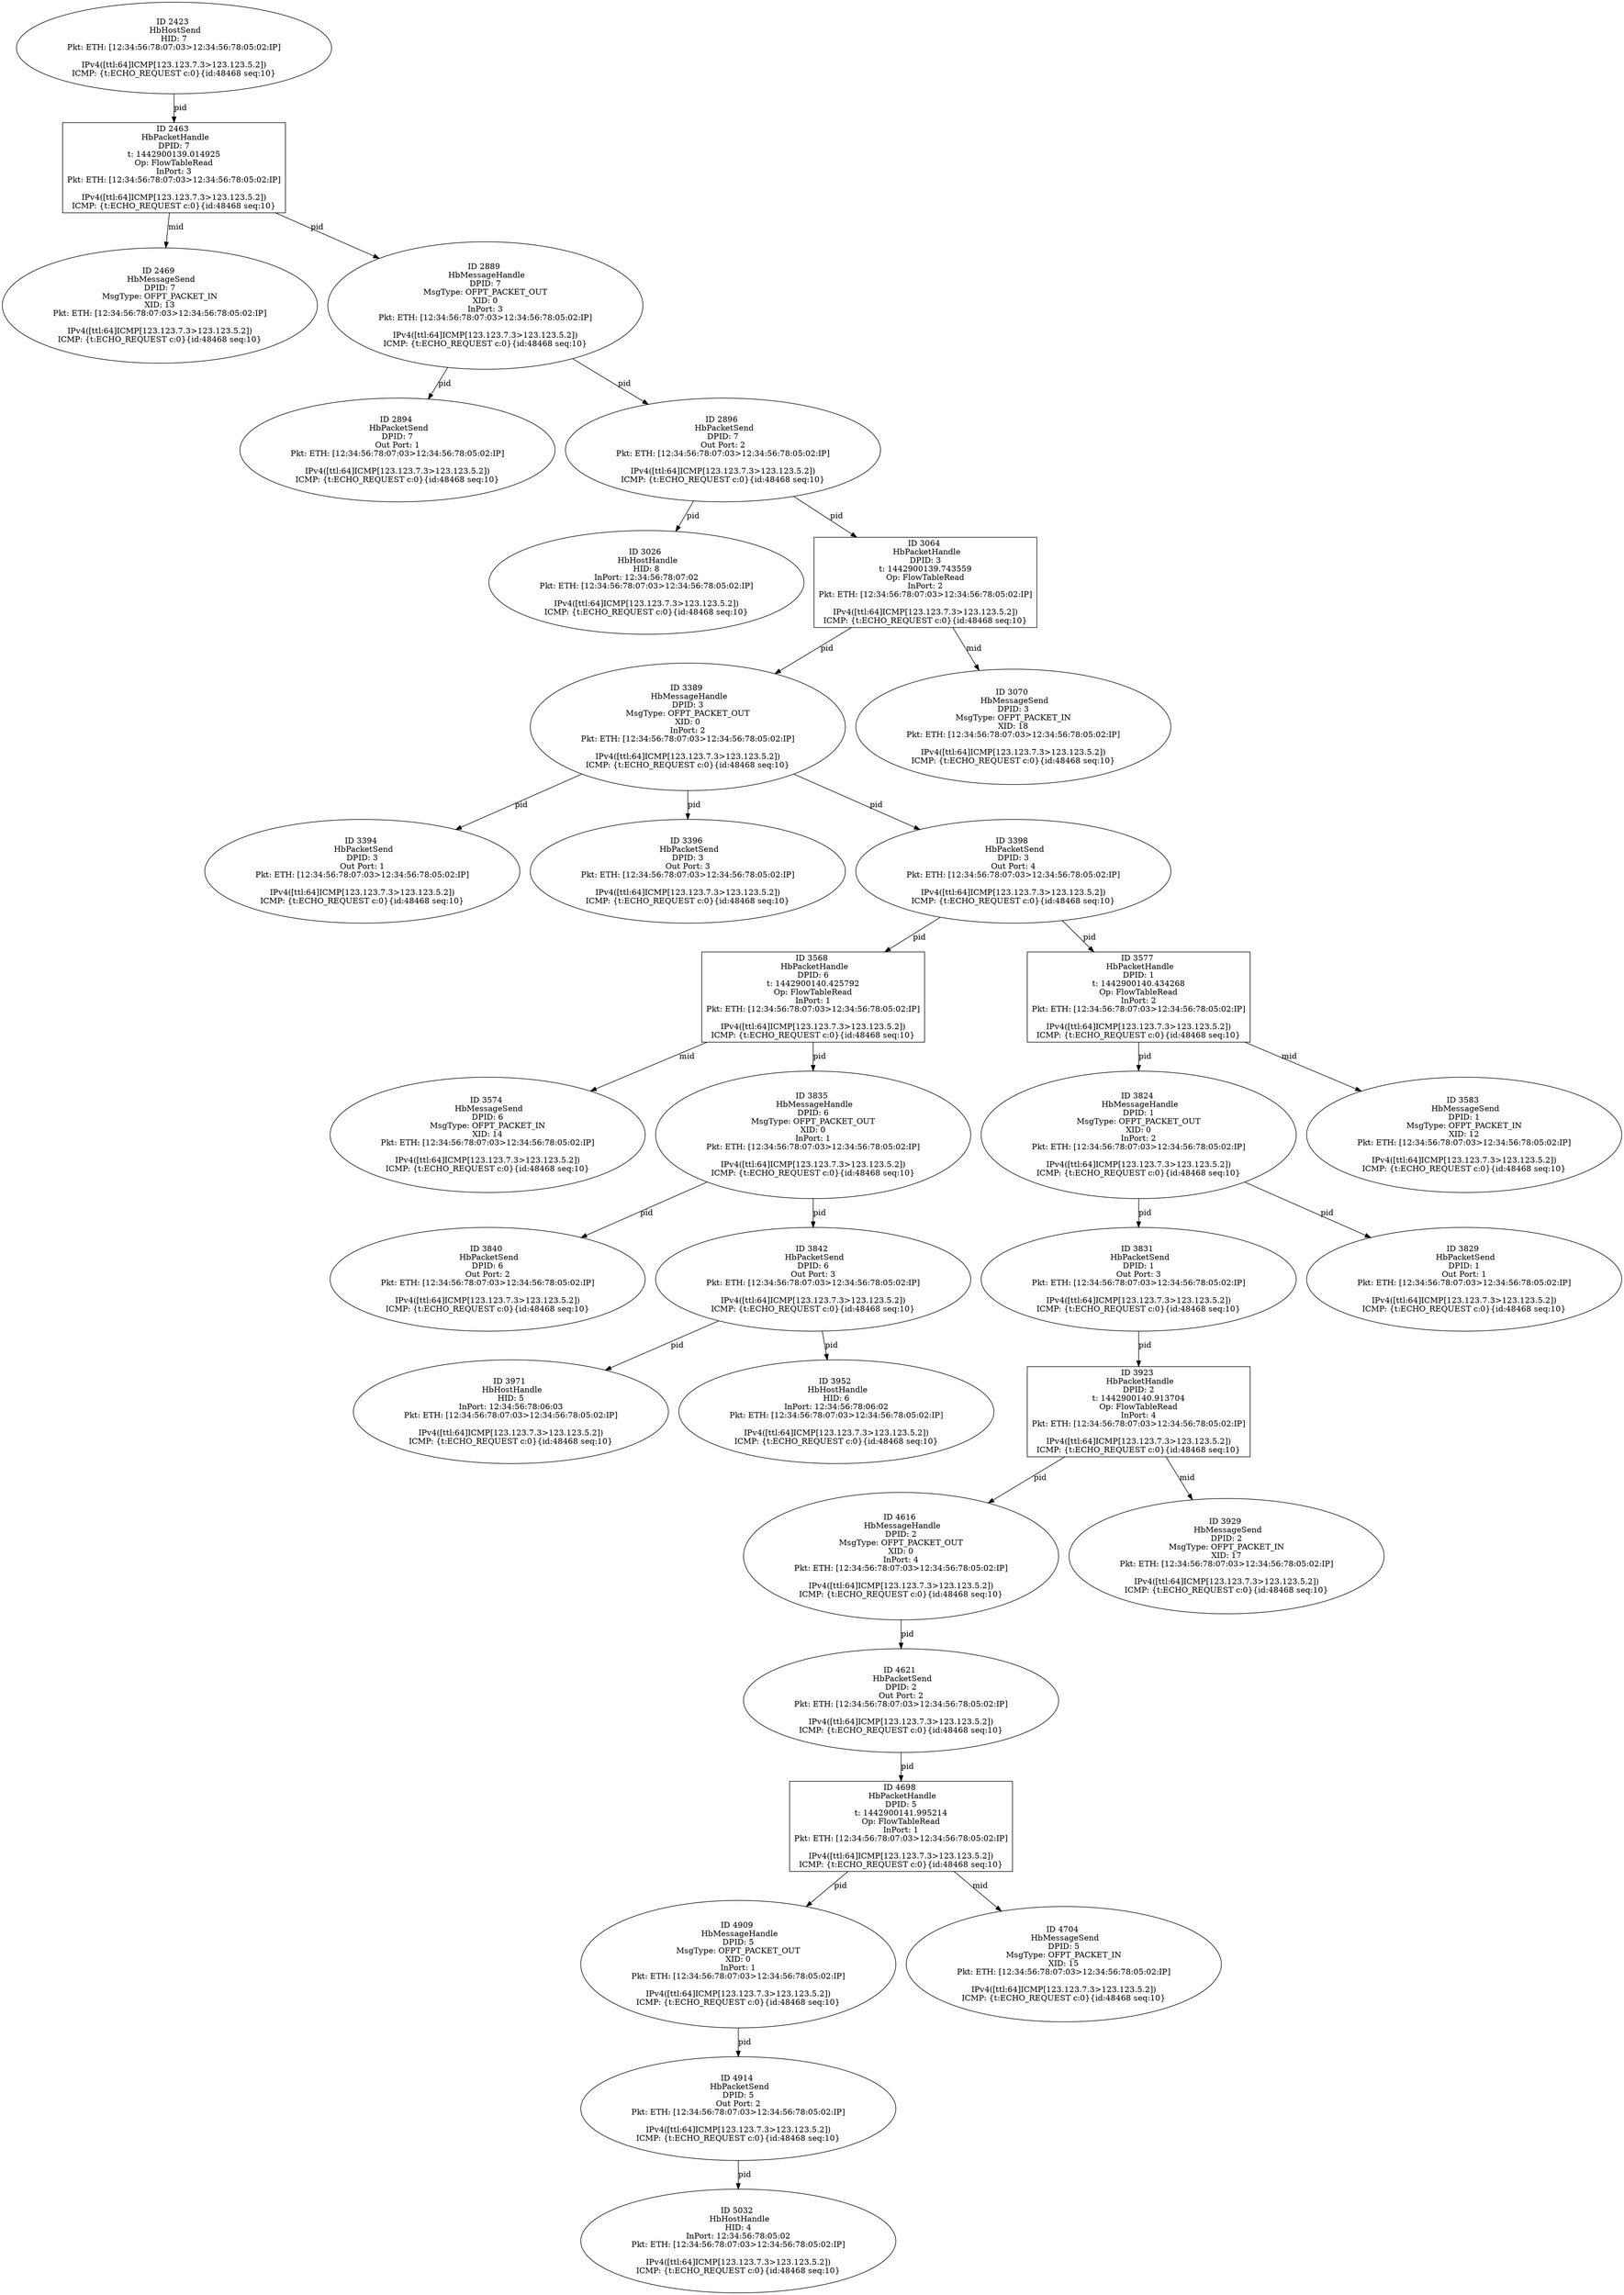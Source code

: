 strict digraph G {
3840 [shape=oval, event=<hb_events.HbPacketSend object at 0x108551710>, label="ID 3840 
 HbPacketSend
DPID: 6
Out Port: 2
Pkt: ETH: [12:34:56:78:07:03>12:34:56:78:05:02:IP]

IPv4([ttl:64]ICMP[123.123.7.3>123.123.5.2])
ICMP: {t:ECHO_REQUEST c:0}{id:48468 seq:10}"];
3842 [shape=oval, event=<hb_events.HbPacketSend object at 0x108551cd0>, label="ID 3842 
 HbPacketSend
DPID: 6
Out Port: 3
Pkt: ETH: [12:34:56:78:07:03>12:34:56:78:05:02:IP]

IPv4([ttl:64]ICMP[123.123.7.3>123.123.5.2])
ICMP: {t:ECHO_REQUEST c:0}{id:48468 seq:10}"];
3971 [shape=oval, event=<hb_events.HbHostHandle object at 0x108600c10>, label="ID 3971 
 HbHostHandle
HID: 5
InPort: 12:34:56:78:06:03
Pkt: ETH: [12:34:56:78:07:03>12:34:56:78:05:02:IP]

IPv4([ttl:64]ICMP[123.123.7.3>123.123.5.2])
ICMP: {t:ECHO_REQUEST c:0}{id:48468 seq:10}"];
4616 [shape=oval, event=<hb_events.HbMessageHandle object at 0x108981690>, label="ID 4616 
 HbMessageHandle
DPID: 2
MsgType: OFPT_PACKET_OUT
XID: 0
InPort: 4
Pkt: ETH: [12:34:56:78:07:03>12:34:56:78:05:02:IP]

IPv4([ttl:64]ICMP[123.123.7.3>123.123.5.2])
ICMP: {t:ECHO_REQUEST c:0}{id:48468 seq:10}"];
4621 [shape=oval, event=<hb_events.HbPacketSend object at 0x108981950>, label="ID 4621 
 HbPacketSend
DPID: 2
Out Port: 2
Pkt: ETH: [12:34:56:78:07:03>12:34:56:78:05:02:IP]

IPv4([ttl:64]ICMP[123.123.7.3>123.123.5.2])
ICMP: {t:ECHO_REQUEST c:0}{id:48468 seq:10}"];
3568 [shape=box, event=<hb_events.HbPacketHandle object at 0x108425790>, label="ID 3568 
 HbPacketHandle
DPID: 6
t: 1442900140.425792
Op: FlowTableRead
InPort: 1
Pkt: ETH: [12:34:56:78:07:03>12:34:56:78:05:02:IP]

IPv4([ttl:64]ICMP[123.123.7.3>123.123.5.2])
ICMP: {t:ECHO_REQUEST c:0}{id:48468 seq:10}"];
2463 [shape=box, event=<hb_events.HbPacketHandle object at 0x107ce9990>, label="ID 2463 
 HbPacketHandle
DPID: 7
t: 1442900139.014925
Op: FlowTableRead
InPort: 3
Pkt: ETH: [12:34:56:78:07:03>12:34:56:78:05:02:IP]

IPv4([ttl:64]ICMP[123.123.7.3>123.123.5.2])
ICMP: {t:ECHO_REQUEST c:0}{id:48468 seq:10}"];
3824 [shape=oval, event=<hb_events.HbMessageHandle object at 0x10852d790>, label="ID 3824 
 HbMessageHandle
DPID: 1
MsgType: OFPT_PACKET_OUT
XID: 0
InPort: 2
Pkt: ETH: [12:34:56:78:07:03>12:34:56:78:05:02:IP]

IPv4([ttl:64]ICMP[123.123.7.3>123.123.5.2])
ICMP: {t:ECHO_REQUEST c:0}{id:48468 seq:10}"];
2469 [shape=oval, event=<hb_events.HbMessageSend object at 0x107cf5610>, label="ID 2469 
 HbMessageSend
DPID: 7
MsgType: OFPT_PACKET_IN
XID: 13
Pkt: ETH: [12:34:56:78:07:03>12:34:56:78:05:02:IP]

IPv4([ttl:64]ICMP[123.123.7.3>123.123.5.2])
ICMP: {t:ECHO_REQUEST c:0}{id:48468 seq:10}"];
5032 [shape=oval, event=<hb_events.HbHostHandle object at 0x108be59d0>, label="ID 5032 
 HbHostHandle
HID: 4
InPort: 12:34:56:78:05:02
Pkt: ETH: [12:34:56:78:07:03>12:34:56:78:05:02:IP]

IPv4([ttl:64]ICMP[123.123.7.3>123.123.5.2])
ICMP: {t:ECHO_REQUEST c:0}{id:48468 seq:10}"];
4909 [shape=oval, event=<hb_events.HbMessageHandle object at 0x108b1fe50>, label="ID 4909 
 HbMessageHandle
DPID: 5
MsgType: OFPT_PACKET_OUT
XID: 0
InPort: 1
Pkt: ETH: [12:34:56:78:07:03>12:34:56:78:05:02:IP]

IPv4([ttl:64]ICMP[123.123.7.3>123.123.5.2])
ICMP: {t:ECHO_REQUEST c:0}{id:48468 seq:10}"];
4914 [shape=oval, event=<hb_events.HbPacketSend object at 0x108b1f7d0>, label="ID 4914 
 HbPacketSend
DPID: 5
Out Port: 2
Pkt: ETH: [12:34:56:78:07:03>12:34:56:78:05:02:IP]

IPv4([ttl:64]ICMP[123.123.7.3>123.123.5.2])
ICMP: {t:ECHO_REQUEST c:0}{id:48468 seq:10}"];
3389 [shape=oval, event=<hb_events.HbMessageHandle object at 0x108241150>, label="ID 3389 
 HbMessageHandle
DPID: 3
MsgType: OFPT_PACKET_OUT
XID: 0
InPort: 2
Pkt: ETH: [12:34:56:78:07:03>12:34:56:78:05:02:IP]

IPv4([ttl:64]ICMP[123.123.7.3>123.123.5.2])
ICMP: {t:ECHO_REQUEST c:0}{id:48468 seq:10}"];
3394 [shape=oval, event=<hb_events.HbPacketSend object at 0x1082bf110>, label="ID 3394 
 HbPacketSend
DPID: 3
Out Port: 1
Pkt: ETH: [12:34:56:78:07:03>12:34:56:78:05:02:IP]

IPv4([ttl:64]ICMP[123.123.7.3>123.123.5.2])
ICMP: {t:ECHO_REQUEST c:0}{id:48468 seq:10}"];
3396 [shape=oval, event=<hb_events.HbPacketSend object at 0x1082bf350>, label="ID 3396 
 HbPacketSend
DPID: 3
Out Port: 3
Pkt: ETH: [12:34:56:78:07:03>12:34:56:78:05:02:IP]

IPv4([ttl:64]ICMP[123.123.7.3>123.123.5.2])
ICMP: {t:ECHO_REQUEST c:0}{id:48468 seq:10}"];
3398 [shape=oval, event=<hb_events.HbPacketSend object at 0x1082bf590>, label="ID 3398 
 HbPacketSend
DPID: 3
Out Port: 4
Pkt: ETH: [12:34:56:78:07:03>12:34:56:78:05:02:IP]

IPv4([ttl:64]ICMP[123.123.7.3>123.123.5.2])
ICMP: {t:ECHO_REQUEST c:0}{id:48468 seq:10}"];
2889 [shape=oval, event=<hb_events.HbMessageHandle object at 0x108103850>, label="ID 2889 
 HbMessageHandle
DPID: 7
MsgType: OFPT_PACKET_OUT
XID: 0
InPort: 3
Pkt: ETH: [12:34:56:78:07:03>12:34:56:78:05:02:IP]

IPv4([ttl:64]ICMP[123.123.7.3>123.123.5.2])
ICMP: {t:ECHO_REQUEST c:0}{id:48468 seq:10}"];
3831 [shape=oval, event=<hb_events.HbPacketSend object at 0x10857af90>, label="ID 3831 
 HbPacketSend
DPID: 1
Out Port: 3
Pkt: ETH: [12:34:56:78:07:03>12:34:56:78:05:02:IP]

IPv4([ttl:64]ICMP[123.123.7.3>123.123.5.2])
ICMP: {t:ECHO_REQUEST c:0}{id:48468 seq:10}"];
2894 [shape=oval, event=<hb_events.HbPacketSend object at 0x108103990>, label="ID 2894 
 HbPacketSend
DPID: 7
Out Port: 1
Pkt: ETH: [12:34:56:78:07:03>12:34:56:78:05:02:IP]

IPv4([ttl:64]ICMP[123.123.7.3>123.123.5.2])
ICMP: {t:ECHO_REQUEST c:0}{id:48468 seq:10}"];
2896 [shape=oval, event=<hb_events.HbPacketSend object at 0x108124cd0>, label="ID 2896 
 HbPacketSend
DPID: 7
Out Port: 2
Pkt: ETH: [12:34:56:78:07:03>12:34:56:78:05:02:IP]

IPv4([ttl:64]ICMP[123.123.7.3>123.123.5.2])
ICMP: {t:ECHO_REQUEST c:0}{id:48468 seq:10}"];
3026 [shape=oval, event=<hb_events.HbHostHandle object at 0x108185150>, label="ID 3026 
 HbHostHandle
HID: 8
InPort: 12:34:56:78:07:02
Pkt: ETH: [12:34:56:78:07:03>12:34:56:78:05:02:IP]

IPv4([ttl:64]ICMP[123.123.7.3>123.123.5.2])
ICMP: {t:ECHO_REQUEST c:0}{id:48468 seq:10}"];
3923 [shape=box, event=<hb_events.HbPacketHandle object at 0x108597090>, label="ID 3923 
 HbPacketHandle
DPID: 2
t: 1442900140.913704
Op: FlowTableRead
InPort: 4
Pkt: ETH: [12:34:56:78:07:03>12:34:56:78:05:02:IP]

IPv4([ttl:64]ICMP[123.123.7.3>123.123.5.2])
ICMP: {t:ECHO_REQUEST c:0}{id:48468 seq:10}"];
3929 [shape=oval, event=<hb_events.HbMessageSend object at 0x108597890>, label="ID 3929 
 HbMessageSend
DPID: 2
MsgType: OFPT_PACKET_IN
XID: 17
Pkt: ETH: [12:34:56:78:07:03>12:34:56:78:05:02:IP]

IPv4([ttl:64]ICMP[123.123.7.3>123.123.5.2])
ICMP: {t:ECHO_REQUEST c:0}{id:48468 seq:10}"];
4698 [shape=box, event=<hb_events.HbPacketHandle object at 0x1089daf50>, label="ID 4698 
 HbPacketHandle
DPID: 5
t: 1442900141.995214
Op: FlowTableRead
InPort: 1
Pkt: ETH: [12:34:56:78:07:03>12:34:56:78:05:02:IP]

IPv4([ttl:64]ICMP[123.123.7.3>123.123.5.2])
ICMP: {t:ECHO_REQUEST c:0}{id:48468 seq:10}"];
4704 [shape=oval, event=<hb_events.HbMessageSend object at 0x1089e06d0>, label="ID 4704 
 HbMessageSend
DPID: 5
MsgType: OFPT_PACKET_IN
XID: 15
Pkt: ETH: [12:34:56:78:07:03>12:34:56:78:05:02:IP]

IPv4([ttl:64]ICMP[123.123.7.3>123.123.5.2])
ICMP: {t:ECHO_REQUEST c:0}{id:48468 seq:10}"];
3952 [shape=oval, event=<hb_events.HbHostHandle object at 0x1085e3a10>, label="ID 3952 
 HbHostHandle
HID: 6
InPort: 12:34:56:78:06:02
Pkt: ETH: [12:34:56:78:07:03>12:34:56:78:05:02:IP]

IPv4([ttl:64]ICMP[123.123.7.3>123.123.5.2])
ICMP: {t:ECHO_REQUEST c:0}{id:48468 seq:10}"];
3829 [shape=oval, event=<hb_events.HbPacketSend object at 0x108567b50>, label="ID 3829 
 HbPacketSend
DPID: 1
Out Port: 1
Pkt: ETH: [12:34:56:78:07:03>12:34:56:78:05:02:IP]

IPv4([ttl:64]ICMP[123.123.7.3>123.123.5.2])
ICMP: {t:ECHO_REQUEST c:0}{id:48468 seq:10}"];
3574 [shape=oval, event=<hb_events.HbMessageSend object at 0x108431d90>, label="ID 3574 
 HbMessageSend
DPID: 6
MsgType: OFPT_PACKET_IN
XID: 14
Pkt: ETH: [12:34:56:78:07:03>12:34:56:78:05:02:IP]

IPv4([ttl:64]ICMP[123.123.7.3>123.123.5.2])
ICMP: {t:ECHO_REQUEST c:0}{id:48468 seq:10}"];
2423 [shape=oval, event=<hb_events.HbHostSend object at 0x107cdbb10>, label="ID 2423 
 HbHostSend
HID: 7
Pkt: ETH: [12:34:56:78:07:03>12:34:56:78:05:02:IP]

IPv4([ttl:64]ICMP[123.123.7.3>123.123.5.2])
ICMP: {t:ECHO_REQUEST c:0}{id:48468 seq:10}"];
3064 [shape=box, event=<hb_events.HbPacketHandle object at 0x1081e02d0>, label="ID 3064 
 HbPacketHandle
DPID: 3
t: 1442900139.743559
Op: FlowTableRead
InPort: 2
Pkt: ETH: [12:34:56:78:07:03>12:34:56:78:05:02:IP]

IPv4([ttl:64]ICMP[123.123.7.3>123.123.5.2])
ICMP: {t:ECHO_REQUEST c:0}{id:48468 seq:10}"];
3577 [shape=box, event=<hb_events.HbPacketHandle object at 0x108431b90>, label="ID 3577 
 HbPacketHandle
DPID: 1
t: 1442900140.434268
Op: FlowTableRead
InPort: 2
Pkt: ETH: [12:34:56:78:07:03>12:34:56:78:05:02:IP]

IPv4([ttl:64]ICMP[123.123.7.3>123.123.5.2])
ICMP: {t:ECHO_REQUEST c:0}{id:48468 seq:10}"];
3835 [shape=oval, event=<hb_events.HbMessageHandle object at 0x1085511d0>, label="ID 3835 
 HbMessageHandle
DPID: 6
MsgType: OFPT_PACKET_OUT
XID: 0
InPort: 1
Pkt: ETH: [12:34:56:78:07:03>12:34:56:78:05:02:IP]

IPv4([ttl:64]ICMP[123.123.7.3>123.123.5.2])
ICMP: {t:ECHO_REQUEST c:0}{id:48468 seq:10}"];
3070 [shape=oval, event=<hb_events.HbMessageSend object at 0x1081f4950>, label="ID 3070 
 HbMessageSend
DPID: 3
MsgType: OFPT_PACKET_IN
XID: 18
Pkt: ETH: [12:34:56:78:07:03>12:34:56:78:05:02:IP]

IPv4([ttl:64]ICMP[123.123.7.3>123.123.5.2])
ICMP: {t:ECHO_REQUEST c:0}{id:48468 seq:10}"];
3583 [shape=oval, event=<hb_events.HbMessageSend object at 0x108438210>, label="ID 3583 
 HbMessageSend
DPID: 1
MsgType: OFPT_PACKET_IN
XID: 12
Pkt: ETH: [12:34:56:78:07:03>12:34:56:78:05:02:IP]

IPv4([ttl:64]ICMP[123.123.7.3>123.123.5.2])
ICMP: {t:ECHO_REQUEST c:0}{id:48468 seq:10}"];
3842 -> 3952  [rel=pid, label=pid];
3842 -> 3971  [rel=pid, label=pid];
4616 -> 4621  [rel=pid, label=pid];
4621 -> 4698  [rel=pid, label=pid];
2463 -> 2889  [rel=pid, label=pid];
2463 -> 2469  [rel=mid, label=mid];
3568 -> 3835  [rel=pid, label=pid];
3568 -> 3574  [rel=mid, label=mid];
4909 -> 4914  [rel=pid, label=pid];
4914 -> 5032  [rel=pid, label=pid];
3389 -> 3394  [rel=pid, label=pid];
3389 -> 3396  [rel=pid, label=pid];
3389 -> 3398  [rel=pid, label=pid];
3398 -> 3568  [rel=pid, label=pid];
3398 -> 3577  [rel=pid, label=pid];
2889 -> 2896  [rel=pid, label=pid];
2889 -> 2894  [rel=pid, label=pid];
2423 -> 2463  [rel=pid, label=pid];
2896 -> 3064  [rel=pid, label=pid];
2896 -> 3026  [rel=pid, label=pid];
3923 -> 4616  [rel=pid, label=pid];
3923 -> 3929  [rel=mid, label=mid];
4698 -> 4704  [rel=mid, label=mid];
4698 -> 4909  [rel=pid, label=pid];
3824 -> 3829  [rel=pid, label=pid];
3824 -> 3831  [rel=pid, label=pid];
3831 -> 3923  [rel=pid, label=pid];
3064 -> 3389  [rel=pid, label=pid];
3064 -> 3070  [rel=mid, label=mid];
3577 -> 3824  [rel=pid, label=pid];
3577 -> 3583  [rel=mid, label=mid];
3835 -> 3840  [rel=pid, label=pid];
3835 -> 3842  [rel=pid, label=pid];
}
